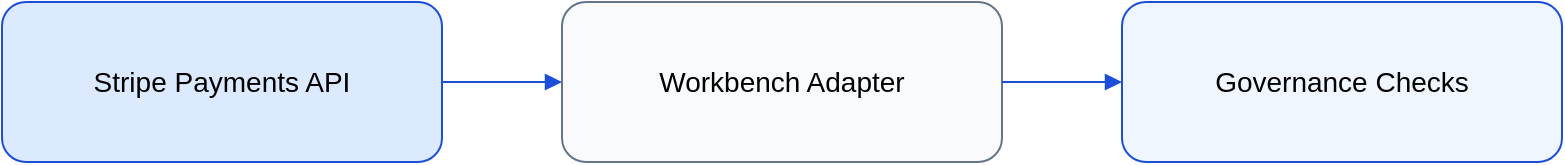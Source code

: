 <?xml version="1.0" encoding="UTF-8"?>
<mxfile version="21.7.9" type="device">
  <diagram id="external-stripe" name="Stripe External Integration">
    <mxGraphModel dx="1024" dy="768" grid="1" gridSize="10" guides="1" tooltips="1" connect="1" arrows="1" fold="1" page="1" pageScale="1" pageWidth="1100" pageHeight="850" math="0" shadow="0">
      <root>
        <mxCell id="0" />
        <mxCell id="1" parent="0" />
        <mxCell id="stripe-api" value="Stripe Payments API" style="shape=rectangle;rounded=1;whiteSpace=wrap;fontSize=14;strokeColor=#1D4ED8;fillColor=#DBEAFE;align=center;verticalAlign=middle;spacing=12" vertex="1" parent="1">
          <mxGeometry x="80" y="120" width="220" height="80" as="geometry" />
        </mxCell>
        <mxCell id="stripe-adapter" value="Workbench Adapter" style="shape=rectangle;rounded=1;whiteSpace=wrap;fontSize=14;strokeColor=#64748B;fillColor=#F8FAFC;align=center;verticalAlign=middle;spacing=12" vertex="1" parent="1">
          <mxGeometry x="360" y="120" width="220" height="80" as="geometry" />
        </mxCell>
        <mxCell id="stripe-governance" value="Governance Checks" style="shape=rectangle;rounded=1;whiteSpace=wrap;fontSize=14;strokeColor=#1D4ED8;fillColor=#EFF6FF;align=center;verticalAlign=middle;spacing=12" vertex="1" parent="1">
          <mxGeometry x="640" y="120" width="220" height="80" as="geometry" />
        </mxCell>
        <mxCell id="edge1" style="edgeStyle=orthogonalEdgeStyle;rounded=0;jettySize=auto;orthogonalLoop=1;endArrow=block;endFill=1;strokeColor=#1D4ED8" edge="1" parent="1" source="stripe-api" target="stripe-adapter">
          <mxGeometry relative="1" as="geometry" />
        </mxCell>
        <mxCell id="edge2" style="edgeStyle=orthogonalEdgeStyle;rounded=0;jettySize=auto;orthogonalLoop=1;endArrow=block;endFill=1;strokeColor=#1D4ED8" edge="1" parent="1" source="stripe-adapter" target="stripe-governance">
          <mxGeometry relative="1" as="geometry" />
        </mxCell>
      </root>
    </mxGraphModel>
  </diagram>
</mxfile>
